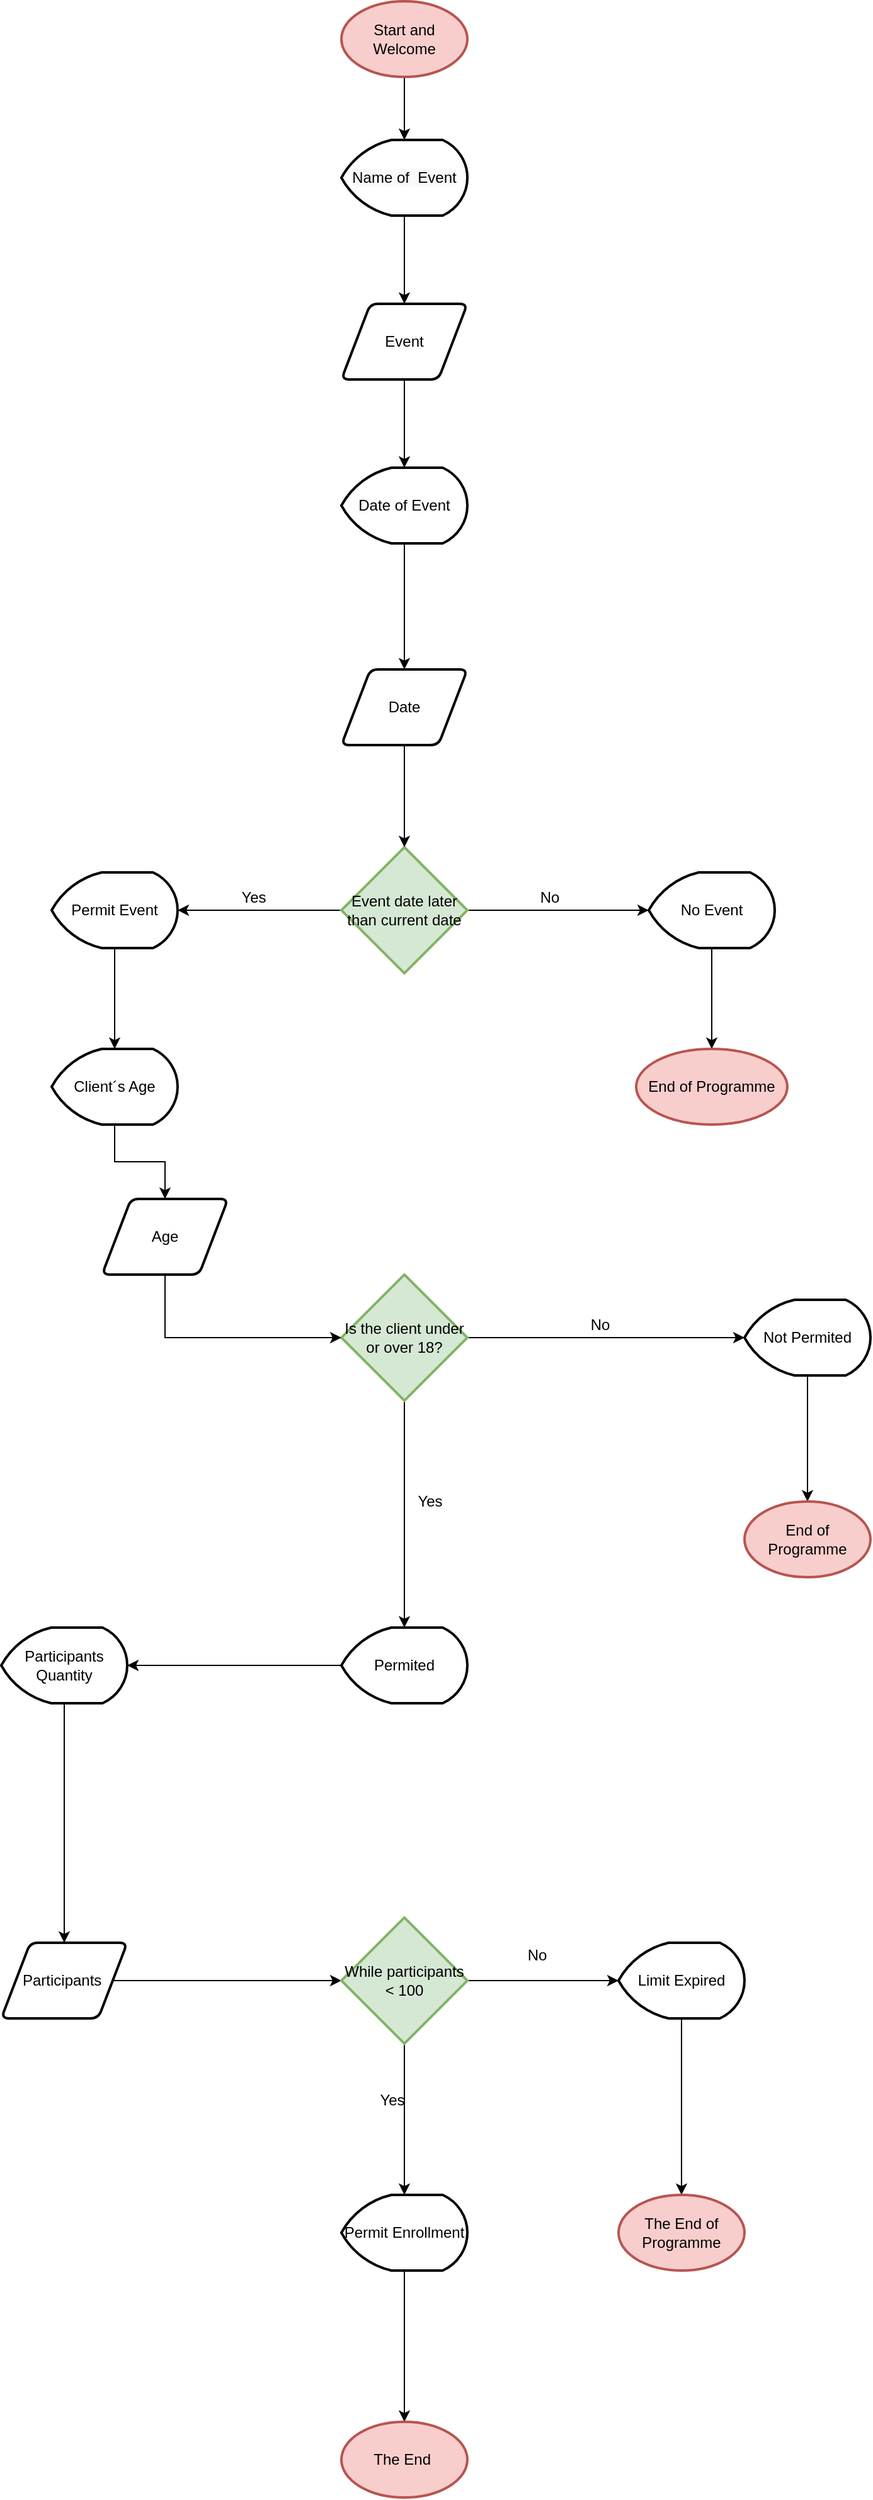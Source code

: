 <mxfile version="16.2.1" type="device"><diagram id="C5RBs43oDa-KdzZeNtuy" name="Page-1"><mxGraphModel dx="2112" dy="1871" grid="1" gridSize="10" guides="1" tooltips="1" connect="1" arrows="1" fold="1" page="1" pageScale="1" pageWidth="827" pageHeight="1169" math="0" shadow="0"><root><mxCell id="WIyWlLk6GJQsqaUBKTNV-0"/><mxCell id="WIyWlLk6GJQsqaUBKTNV-1" parent="WIyWlLk6GJQsqaUBKTNV-0"/><mxCell id="2hTBABM2VgZcknUdALdB-1" style="edgeStyle=orthogonalEdgeStyle;rounded=0;orthogonalLoop=1;jettySize=auto;html=1;entryX=0.5;entryY=0;entryDx=0;entryDy=0;entryPerimeter=0;" parent="WIyWlLk6GJQsqaUBKTNV-1" source="2hTBABM2VgZcknUdALdB-0" target="2hTBABM2VgZcknUdALdB-3" edge="1"><mxGeometry relative="1" as="geometry"><mxPoint x="210" y="-799" as="targetPoint"/></mxGeometry></mxCell><mxCell id="2hTBABM2VgZcknUdALdB-0" value="Start and Welcome" style="strokeWidth=2;html=1;shape=mxgraph.flowchart.start_1;whiteSpace=wrap;fillColor=#f8cecc;strokeColor=#b85450;" parent="WIyWlLk6GJQsqaUBKTNV-1" vertex="1"><mxGeometry x="160" y="-1090" width="100" height="60" as="geometry"/></mxCell><mxCell id="2hTBABM2VgZcknUdALdB-4" style="edgeStyle=orthogonalEdgeStyle;rounded=0;orthogonalLoop=1;jettySize=auto;html=1;exitX=0.5;exitY=1;exitDx=0;exitDy=0;exitPerimeter=0;entryX=0.5;entryY=0;entryDx=0;entryDy=0;" parent="WIyWlLk6GJQsqaUBKTNV-1" source="2hTBABM2VgZcknUdALdB-3" target="2hTBABM2VgZcknUdALdB-5" edge="1"><mxGeometry relative="1" as="geometry"><mxPoint x="210" y="-639" as="targetPoint"/></mxGeometry></mxCell><mxCell id="2hTBABM2VgZcknUdALdB-3" value="&lt;span style=&quot;color: rgb(0 , 0 , 0) ; font-family: &amp;#34;helvetica&amp;#34; ; font-size: 12px ; font-style: normal ; font-weight: 400 ; letter-spacing: normal ; text-align: center ; text-indent: 0px ; text-transform: none ; word-spacing: 0px ; background-color: rgb(248 , 249 , 250) ; display: inline ; float: none&quot;&gt;Name of&amp;nbsp; Event&lt;/span&gt;" style="strokeWidth=2;html=1;shape=mxgraph.flowchart.display;whiteSpace=wrap;" parent="WIyWlLk6GJQsqaUBKTNV-1" vertex="1"><mxGeometry x="160" y="-980" width="100" height="60" as="geometry"/></mxCell><mxCell id="FVwnl6QreguG1nlvNGXr-35" style="edgeStyle=orthogonalEdgeStyle;rounded=0;orthogonalLoop=1;jettySize=auto;html=1;entryX=0.5;entryY=0;entryDx=0;entryDy=0;entryPerimeter=0;" edge="1" parent="WIyWlLk6GJQsqaUBKTNV-1" source="2hTBABM2VgZcknUdALdB-5" target="FVwnl6QreguG1nlvNGXr-30"><mxGeometry relative="1" as="geometry"/></mxCell><mxCell id="2hTBABM2VgZcknUdALdB-5" value="Event" style="shape=parallelogram;html=1;strokeWidth=2;perimeter=parallelogramPerimeter;whiteSpace=wrap;rounded=1;arcSize=12;size=0.23;" parent="WIyWlLk6GJQsqaUBKTNV-1" vertex="1"><mxGeometry x="160" y="-850" width="100" height="60" as="geometry"/></mxCell><mxCell id="2hTBABM2VgZcknUdALdB-11" style="edgeStyle=orthogonalEdgeStyle;rounded=0;orthogonalLoop=1;jettySize=auto;html=1;exitX=0;exitY=0.5;exitDx=0;exitDy=0;exitPerimeter=0;entryX=1;entryY=0.5;entryDx=0;entryDy=0;entryPerimeter=0;" parent="WIyWlLk6GJQsqaUBKTNV-1" source="2hTBABM2VgZcknUdALdB-8" target="2hTBABM2VgZcknUdALdB-10" edge="1"><mxGeometry relative="1" as="geometry"/></mxCell><mxCell id="2hTBABM2VgZcknUdALdB-15" style="edgeStyle=orthogonalEdgeStyle;rounded=0;orthogonalLoop=1;jettySize=auto;html=1;exitX=1;exitY=0.5;exitDx=0;exitDy=0;exitPerimeter=0;entryX=0;entryY=0.5;entryDx=0;entryDy=0;entryPerimeter=0;" parent="WIyWlLk6GJQsqaUBKTNV-1" source="2hTBABM2VgZcknUdALdB-8" target="2hTBABM2VgZcknUdALdB-12" edge="1"><mxGeometry relative="1" as="geometry"/></mxCell><mxCell id="2hTBABM2VgZcknUdALdB-8" value="Event date later than current date" style="strokeWidth=2;html=1;shape=mxgraph.flowchart.decision;whiteSpace=wrap;fillColor=#d5e8d4;strokeColor=#82b366;" parent="WIyWlLk6GJQsqaUBKTNV-1" vertex="1"><mxGeometry x="160" y="-419" width="100" height="100" as="geometry"/></mxCell><mxCell id="FVwnl6QreguG1nlvNGXr-0" style="edgeStyle=orthogonalEdgeStyle;rounded=0;orthogonalLoop=1;jettySize=auto;html=1;exitX=0.5;exitY=1;exitDx=0;exitDy=0;exitPerimeter=0;" edge="1" parent="WIyWlLk6GJQsqaUBKTNV-1" source="2hTBABM2VgZcknUdALdB-10" target="FVwnl6QreguG1nlvNGXr-1"><mxGeometry relative="1" as="geometry"><mxPoint x="-20" y="-250" as="targetPoint"/></mxGeometry></mxCell><mxCell id="2hTBABM2VgZcknUdALdB-10" value="Permit Event" style="strokeWidth=2;html=1;shape=mxgraph.flowchart.display;whiteSpace=wrap;" parent="WIyWlLk6GJQsqaUBKTNV-1" vertex="1"><mxGeometry x="-70" y="-399" width="100" height="60" as="geometry"/></mxCell><mxCell id="2hTBABM2VgZcknUdALdB-18" value="" style="edgeStyle=orthogonalEdgeStyle;rounded=0;orthogonalLoop=1;jettySize=auto;html=1;" parent="WIyWlLk6GJQsqaUBKTNV-1" source="2hTBABM2VgZcknUdALdB-12" target="2hTBABM2VgZcknUdALdB-17" edge="1"><mxGeometry relative="1" as="geometry"/></mxCell><mxCell id="2hTBABM2VgZcknUdALdB-12" value="No Event" style="strokeWidth=2;html=1;shape=mxgraph.flowchart.display;whiteSpace=wrap;" parent="WIyWlLk6GJQsqaUBKTNV-1" vertex="1"><mxGeometry x="404" y="-399" width="100" height="60" as="geometry"/></mxCell><mxCell id="2hTBABM2VgZcknUdALdB-13" value="Yes" style="text;html=1;align=center;verticalAlign=middle;resizable=0;points=[];autosize=1;strokeColor=none;fillColor=none;" parent="WIyWlLk6GJQsqaUBKTNV-1" vertex="1"><mxGeometry x="70" y="-389" width="40" height="20" as="geometry"/></mxCell><mxCell id="2hTBABM2VgZcknUdALdB-16" value="No" style="text;html=1;align=center;verticalAlign=middle;resizable=0;points=[];autosize=1;strokeColor=none;fillColor=none;" parent="WIyWlLk6GJQsqaUBKTNV-1" vertex="1"><mxGeometry x="310" y="-389" width="30" height="20" as="geometry"/></mxCell><mxCell id="2hTBABM2VgZcknUdALdB-17" value="End of Programme" style="ellipse;whiteSpace=wrap;html=1;strokeWidth=2;fillColor=#f8cecc;strokeColor=#b85450;" parent="WIyWlLk6GJQsqaUBKTNV-1" vertex="1"><mxGeometry x="394" y="-259" width="120" height="60" as="geometry"/></mxCell><mxCell id="FVwnl6QreguG1nlvNGXr-44" style="edgeStyle=orthogonalEdgeStyle;rounded=0;orthogonalLoop=1;jettySize=auto;html=1;entryX=0.5;entryY=0;entryDx=0;entryDy=0;" edge="1" parent="WIyWlLk6GJQsqaUBKTNV-1" source="FVwnl6QreguG1nlvNGXr-1" target="FVwnl6QreguG1nlvNGXr-39"><mxGeometry relative="1" as="geometry"/></mxCell><mxCell id="FVwnl6QreguG1nlvNGXr-1" value="Client´s Age" style="strokeWidth=2;html=1;shape=mxgraph.flowchart.display;whiteSpace=wrap;" vertex="1" parent="WIyWlLk6GJQsqaUBKTNV-1"><mxGeometry x="-70" y="-259" width="100" height="60" as="geometry"/></mxCell><mxCell id="FVwnl6QreguG1nlvNGXr-6" style="edgeStyle=orthogonalEdgeStyle;rounded=0;orthogonalLoop=1;jettySize=auto;html=1;exitX=0.5;exitY=1;exitDx=0;exitDy=0;exitPerimeter=0;entryX=0.5;entryY=0;entryDx=0;entryDy=0;entryPerimeter=0;" edge="1" parent="WIyWlLk6GJQsqaUBKTNV-1" source="FVwnl6QreguG1nlvNGXr-4" target="FVwnl6QreguG1nlvNGXr-9"><mxGeometry relative="1" as="geometry"><mxPoint x="210" y="160" as="targetPoint"/></mxGeometry></mxCell><mxCell id="FVwnl6QreguG1nlvNGXr-7" style="edgeStyle=orthogonalEdgeStyle;rounded=0;orthogonalLoop=1;jettySize=auto;html=1;exitX=1;exitY=0.5;exitDx=0;exitDy=0;exitPerimeter=0;entryX=0;entryY=0.5;entryDx=0;entryDy=0;entryPerimeter=0;" edge="1" parent="WIyWlLk6GJQsqaUBKTNV-1" source="FVwnl6QreguG1nlvNGXr-4" target="FVwnl6QreguG1nlvNGXr-10"><mxGeometry relative="1" as="geometry"><mxPoint x="460" y="-30" as="targetPoint"/></mxGeometry></mxCell><mxCell id="FVwnl6QreguG1nlvNGXr-4" value="Is the client under or over 18?" style="strokeWidth=2;html=1;shape=mxgraph.flowchart.decision;whiteSpace=wrap;fillColor=#d5e8d4;strokeColor=#82b366;" vertex="1" parent="WIyWlLk6GJQsqaUBKTNV-1"><mxGeometry x="160" y="-80" width="100" height="100" as="geometry"/></mxCell><mxCell id="FVwnl6QreguG1nlvNGXr-16" style="edgeStyle=orthogonalEdgeStyle;rounded=0;orthogonalLoop=1;jettySize=auto;html=1;entryX=1;entryY=0.5;entryDx=0;entryDy=0;entryPerimeter=0;" edge="1" parent="WIyWlLk6GJQsqaUBKTNV-1" source="FVwnl6QreguG1nlvNGXr-9" target="FVwnl6QreguG1nlvNGXr-17"><mxGeometry relative="1" as="geometry"><mxPoint y="230" as="targetPoint"/></mxGeometry></mxCell><mxCell id="FVwnl6QreguG1nlvNGXr-9" value="Permited" style="strokeWidth=2;html=1;shape=mxgraph.flowchart.display;whiteSpace=wrap;" vertex="1" parent="WIyWlLk6GJQsqaUBKTNV-1"><mxGeometry x="160" y="200" width="100" height="60" as="geometry"/></mxCell><mxCell id="FVwnl6QreguG1nlvNGXr-46" style="edgeStyle=orthogonalEdgeStyle;rounded=0;orthogonalLoop=1;jettySize=auto;html=1;exitX=0.5;exitY=1;exitDx=0;exitDy=0;exitPerimeter=0;entryX=0.5;entryY=0;entryDx=0;entryDy=0;entryPerimeter=0;" edge="1" parent="WIyWlLk6GJQsqaUBKTNV-1" source="FVwnl6QreguG1nlvNGXr-10" target="FVwnl6QreguG1nlvNGXr-47"><mxGeometry relative="1" as="geometry"><mxPoint x="530" y="90" as="targetPoint"/></mxGeometry></mxCell><mxCell id="FVwnl6QreguG1nlvNGXr-10" value="Not Permited" style="strokeWidth=2;html=1;shape=mxgraph.flowchart.display;whiteSpace=wrap;" vertex="1" parent="WIyWlLk6GJQsqaUBKTNV-1"><mxGeometry x="480" y="-60" width="100" height="60" as="geometry"/></mxCell><mxCell id="FVwnl6QreguG1nlvNGXr-11" value="No" style="text;html=1;align=center;verticalAlign=middle;resizable=0;points=[];autosize=1;strokeColor=none;fillColor=none;" vertex="1" parent="WIyWlLk6GJQsqaUBKTNV-1"><mxGeometry x="350" y="-50" width="30" height="20" as="geometry"/></mxCell><mxCell id="FVwnl6QreguG1nlvNGXr-12" value="Yes" style="text;html=1;align=center;verticalAlign=middle;resizable=0;points=[];autosize=1;strokeColor=none;fillColor=none;" vertex="1" parent="WIyWlLk6GJQsqaUBKTNV-1"><mxGeometry x="210" y="90" width="40" height="20" as="geometry"/></mxCell><mxCell id="FVwnl6QreguG1nlvNGXr-49" style="edgeStyle=orthogonalEdgeStyle;rounded=0;orthogonalLoop=1;jettySize=auto;html=1;exitX=1;exitY=0.5;exitDx=0;exitDy=0;entryX=0;entryY=0.5;entryDx=0;entryDy=0;entryPerimeter=0;" edge="1" parent="WIyWlLk6GJQsqaUBKTNV-1" source="FVwnl6QreguG1nlvNGXr-14" target="FVwnl6QreguG1nlvNGXr-23"><mxGeometry relative="1" as="geometry"/></mxCell><mxCell id="FVwnl6QreguG1nlvNGXr-14" value="Participants&amp;nbsp;" style="shape=parallelogram;html=1;strokeWidth=2;perimeter=parallelogramPerimeter;whiteSpace=wrap;rounded=1;arcSize=12;size=0.23;" vertex="1" parent="WIyWlLk6GJQsqaUBKTNV-1"><mxGeometry x="-110" y="450" width="100" height="60" as="geometry"/></mxCell><mxCell id="FVwnl6QreguG1nlvNGXr-18" style="edgeStyle=orthogonalEdgeStyle;rounded=0;orthogonalLoop=1;jettySize=auto;html=1;entryX=0.5;entryY=0;entryDx=0;entryDy=0;" edge="1" parent="WIyWlLk6GJQsqaUBKTNV-1" source="FVwnl6QreguG1nlvNGXr-17" target="FVwnl6QreguG1nlvNGXr-14"><mxGeometry relative="1" as="geometry"/></mxCell><mxCell id="FVwnl6QreguG1nlvNGXr-17" value="Participants Quantity" style="strokeWidth=2;html=1;shape=mxgraph.flowchart.display;whiteSpace=wrap;" vertex="1" parent="WIyWlLk6GJQsqaUBKTNV-1"><mxGeometry x="-110" y="200" width="100" height="60" as="geometry"/></mxCell><mxCell id="FVwnl6QreguG1nlvNGXr-24" style="edgeStyle=orthogonalEdgeStyle;rounded=0;orthogonalLoop=1;jettySize=auto;html=1;exitX=1;exitY=0.5;exitDx=0;exitDy=0;exitPerimeter=0;entryX=0;entryY=0.5;entryDx=0;entryDy=0;entryPerimeter=0;" edge="1" parent="WIyWlLk6GJQsqaUBKTNV-1" source="FVwnl6QreguG1nlvNGXr-23" target="FVwnl6QreguG1nlvNGXr-28"><mxGeometry relative="1" as="geometry"><mxPoint x="370" y="470" as="targetPoint"/></mxGeometry></mxCell><mxCell id="FVwnl6QreguG1nlvNGXr-25" style="edgeStyle=orthogonalEdgeStyle;rounded=0;orthogonalLoop=1;jettySize=auto;html=1;exitX=0.5;exitY=1;exitDx=0;exitDy=0;exitPerimeter=0;entryX=0.5;entryY=0;entryDx=0;entryDy=0;entryPerimeter=0;" edge="1" parent="WIyWlLk6GJQsqaUBKTNV-1" source="FVwnl6QreguG1nlvNGXr-23" target="FVwnl6QreguG1nlvNGXr-26"><mxGeometry relative="1" as="geometry"><mxPoint x="210" y="640" as="targetPoint"/></mxGeometry></mxCell><mxCell id="FVwnl6QreguG1nlvNGXr-23" value="While participants &amp;lt; 100" style="strokeWidth=2;html=1;shape=mxgraph.flowchart.decision;whiteSpace=wrap;fillColor=#d5e8d4;strokeColor=#82b366;" vertex="1" parent="WIyWlLk6GJQsqaUBKTNV-1"><mxGeometry x="160" y="430" width="100" height="100" as="geometry"/></mxCell><mxCell id="FVwnl6QreguG1nlvNGXr-55" style="edgeStyle=orthogonalEdgeStyle;rounded=0;orthogonalLoop=1;jettySize=auto;html=1;entryX=0.5;entryY=0;entryDx=0;entryDy=0;entryPerimeter=0;" edge="1" parent="WIyWlLk6GJQsqaUBKTNV-1" source="FVwnl6QreguG1nlvNGXr-26" target="FVwnl6QreguG1nlvNGXr-57"><mxGeometry relative="1" as="geometry"><mxPoint x="210" y="820" as="targetPoint"/></mxGeometry></mxCell><mxCell id="FVwnl6QreguG1nlvNGXr-26" value="Permit Enrollment" style="strokeWidth=2;html=1;shape=mxgraph.flowchart.display;whiteSpace=wrap;" vertex="1" parent="WIyWlLk6GJQsqaUBKTNV-1"><mxGeometry x="160" y="650" width="100" height="60" as="geometry"/></mxCell><mxCell id="FVwnl6QreguG1nlvNGXr-27" value="Yes" style="text;html=1;align=center;verticalAlign=middle;resizable=0;points=[];autosize=1;strokeColor=none;fillColor=none;" vertex="1" parent="WIyWlLk6GJQsqaUBKTNV-1"><mxGeometry x="180" y="565" width="40" height="20" as="geometry"/></mxCell><mxCell id="FVwnl6QreguG1nlvNGXr-54" style="edgeStyle=orthogonalEdgeStyle;rounded=0;orthogonalLoop=1;jettySize=auto;html=1;entryX=0.5;entryY=0;entryDx=0;entryDy=0;entryPerimeter=0;" edge="1" parent="WIyWlLk6GJQsqaUBKTNV-1" source="FVwnl6QreguG1nlvNGXr-28" target="FVwnl6QreguG1nlvNGXr-53"><mxGeometry relative="1" as="geometry"/></mxCell><mxCell id="FVwnl6QreguG1nlvNGXr-28" value="Limit Expired" style="strokeWidth=2;html=1;shape=mxgraph.flowchart.display;whiteSpace=wrap;" vertex="1" parent="WIyWlLk6GJQsqaUBKTNV-1"><mxGeometry x="380" y="450" width="100" height="60" as="geometry"/></mxCell><mxCell id="FVwnl6QreguG1nlvNGXr-29" value="No" style="text;html=1;align=center;verticalAlign=middle;resizable=0;points=[];autosize=1;strokeColor=none;fillColor=none;" vertex="1" parent="WIyWlLk6GJQsqaUBKTNV-1"><mxGeometry x="300" y="450" width="30" height="20" as="geometry"/></mxCell><mxCell id="FVwnl6QreguG1nlvNGXr-36" style="edgeStyle=orthogonalEdgeStyle;rounded=0;orthogonalLoop=1;jettySize=auto;html=1;exitX=0.5;exitY=1;exitDx=0;exitDy=0;exitPerimeter=0;entryX=0.5;entryY=0;entryDx=0;entryDy=0;" edge="1" parent="WIyWlLk6GJQsqaUBKTNV-1" source="FVwnl6QreguG1nlvNGXr-30" target="FVwnl6QreguG1nlvNGXr-37"><mxGeometry relative="1" as="geometry"><mxPoint x="210" y="-560" as="targetPoint"/></mxGeometry></mxCell><mxCell id="FVwnl6QreguG1nlvNGXr-30" value="Date of Event" style="strokeWidth=2;html=1;shape=mxgraph.flowchart.display;whiteSpace=wrap;" vertex="1" parent="WIyWlLk6GJQsqaUBKTNV-1"><mxGeometry x="160" y="-720" width="100" height="60" as="geometry"/></mxCell><mxCell id="FVwnl6QreguG1nlvNGXr-38" style="edgeStyle=orthogonalEdgeStyle;rounded=0;orthogonalLoop=1;jettySize=auto;html=1;exitX=0.5;exitY=1;exitDx=0;exitDy=0;entryX=0.5;entryY=0;entryDx=0;entryDy=0;entryPerimeter=0;" edge="1" parent="WIyWlLk6GJQsqaUBKTNV-1" source="FVwnl6QreguG1nlvNGXr-37" target="2hTBABM2VgZcknUdALdB-8"><mxGeometry relative="1" as="geometry"/></mxCell><mxCell id="FVwnl6QreguG1nlvNGXr-37" value="Date" style="shape=parallelogram;html=1;strokeWidth=2;perimeter=parallelogramPerimeter;whiteSpace=wrap;rounded=1;arcSize=12;size=0.23;" vertex="1" parent="WIyWlLk6GJQsqaUBKTNV-1"><mxGeometry x="160" y="-560" width="100" height="60" as="geometry"/></mxCell><mxCell id="FVwnl6QreguG1nlvNGXr-48" style="edgeStyle=orthogonalEdgeStyle;rounded=0;orthogonalLoop=1;jettySize=auto;html=1;exitX=0.5;exitY=1;exitDx=0;exitDy=0;entryX=0;entryY=0.5;entryDx=0;entryDy=0;entryPerimeter=0;" edge="1" parent="WIyWlLk6GJQsqaUBKTNV-1" source="FVwnl6QreguG1nlvNGXr-39" target="FVwnl6QreguG1nlvNGXr-4"><mxGeometry relative="1" as="geometry"/></mxCell><mxCell id="FVwnl6QreguG1nlvNGXr-39" value="Age" style="shape=parallelogram;html=1;strokeWidth=2;perimeter=parallelogramPerimeter;whiteSpace=wrap;rounded=1;arcSize=12;size=0.23;" vertex="1" parent="WIyWlLk6GJQsqaUBKTNV-1"><mxGeometry x="-30" y="-140" width="100" height="60" as="geometry"/></mxCell><mxCell id="FVwnl6QreguG1nlvNGXr-47" value="End of Programme" style="strokeWidth=2;html=1;shape=mxgraph.flowchart.start_1;whiteSpace=wrap;fillColor=#f8cecc;strokeColor=#b85450;" vertex="1" parent="WIyWlLk6GJQsqaUBKTNV-1"><mxGeometry x="480" y="100" width="100" height="60" as="geometry"/></mxCell><mxCell id="FVwnl6QreguG1nlvNGXr-53" value="The End of Programme" style="strokeWidth=2;html=1;shape=mxgraph.flowchart.start_1;whiteSpace=wrap;fillColor=#f8cecc;strokeColor=#b85450;" vertex="1" parent="WIyWlLk6GJQsqaUBKTNV-1"><mxGeometry x="380" y="650" width="100" height="60" as="geometry"/></mxCell><mxCell id="FVwnl6QreguG1nlvNGXr-57" value="The End&amp;nbsp;" style="strokeWidth=2;html=1;shape=mxgraph.flowchart.start_1;whiteSpace=wrap;fillColor=#f8cecc;strokeColor=#b85450;" vertex="1" parent="WIyWlLk6GJQsqaUBKTNV-1"><mxGeometry x="160" y="830" width="100" height="60" as="geometry"/></mxCell></root></mxGraphModel></diagram></mxfile>